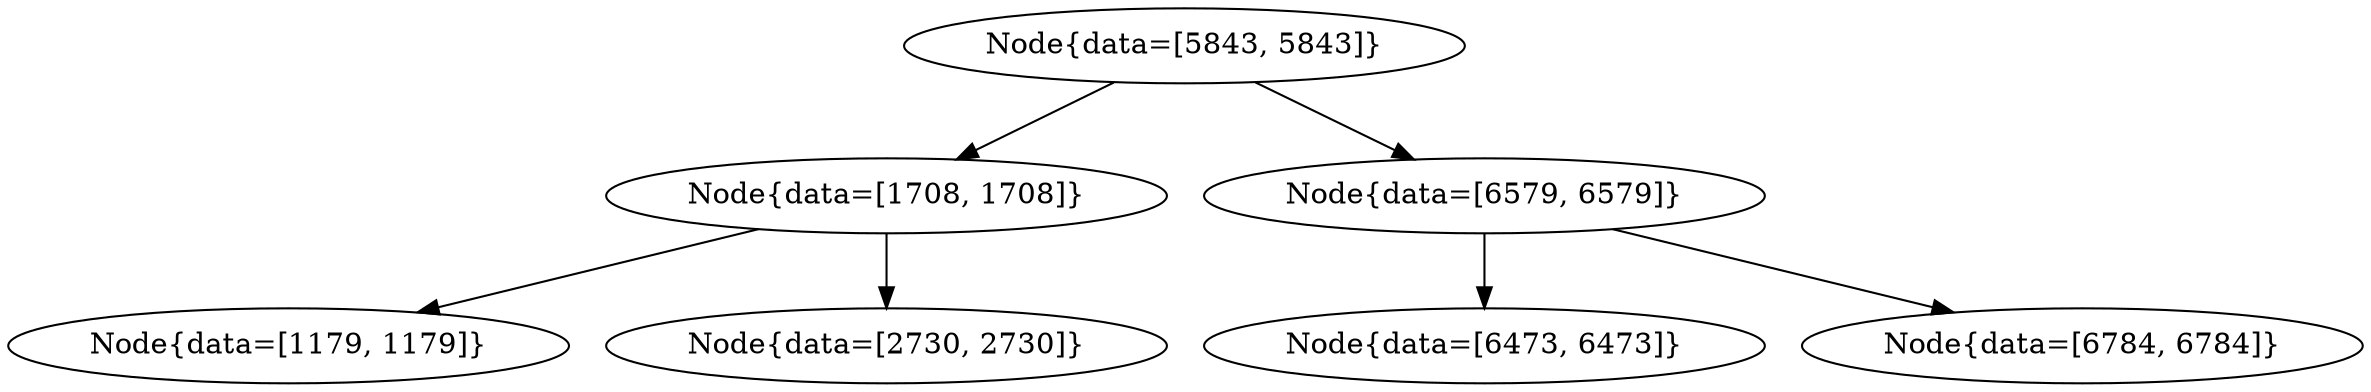 digraph G{
599601006 [label="Node{data=[5843, 5843]}"]
599601006 -> 417917785
417917785 [label="Node{data=[1708, 1708]}"]
417917785 -> 607178519
607178519 [label="Node{data=[1179, 1179]}"]
417917785 -> 513144196
513144196 [label="Node{data=[2730, 2730]}"]
599601006 -> 1419345767
1419345767 [label="Node{data=[6579, 6579]}"]
1419345767 -> 200598670
200598670 [label="Node{data=[6473, 6473]}"]
1419345767 -> 698272400
698272400 [label="Node{data=[6784, 6784]}"]
}